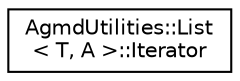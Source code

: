 digraph "Graphical Class Hierarchy"
{
  edge [fontname="Helvetica",fontsize="10",labelfontname="Helvetica",labelfontsize="10"];
  node [fontname="Helvetica",fontsize="10",shape=record];
  rankdir="LR";
  Node1 [label="AgmdUtilities::List\l\< T, A \>::Iterator",height=0.2,width=0.4,color="black", fillcolor="white", style="filled",URL="$class_agmd_utilities_1_1_list_1_1_iterator.html"];
}
